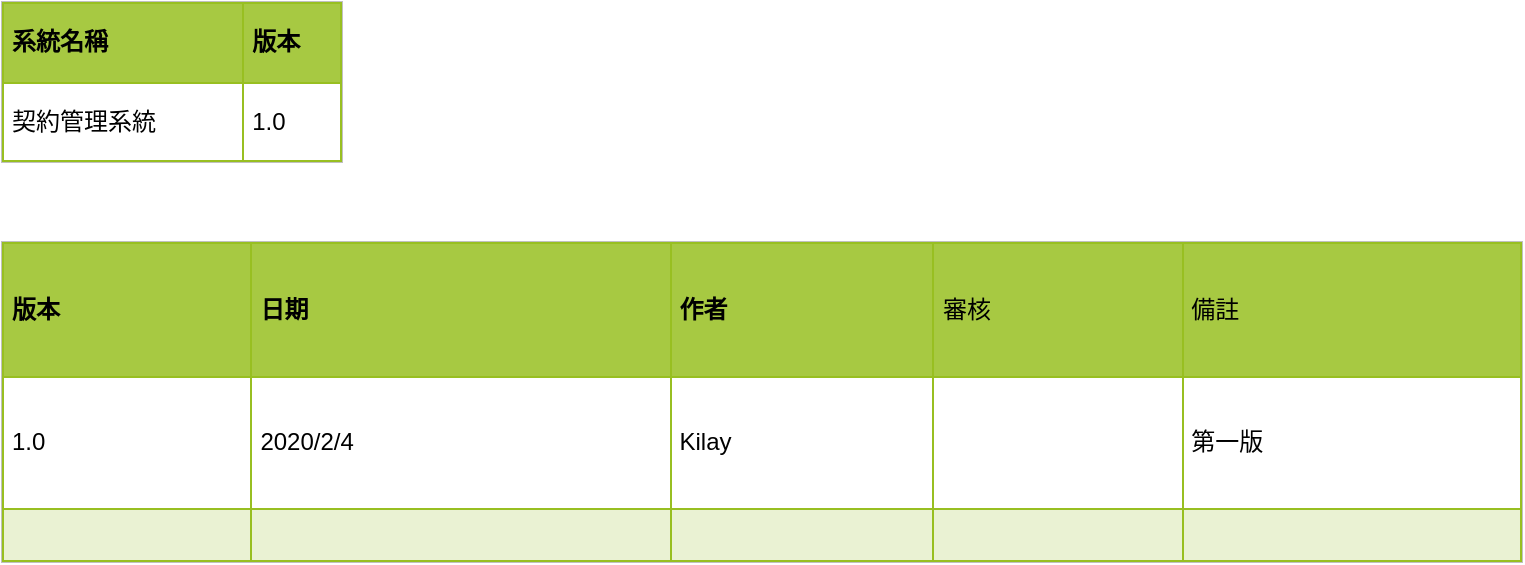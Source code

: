 <mxfile version="12.5.3" type="device" pages="5"><diagram id="p_m0nkrR8QJW936VrOW4" name="封面"><mxGraphModel dx="838" dy="477" grid="1" gridSize="10" guides="1" tooltips="1" connect="1" arrows="1" fold="1" page="1" pageScale="1" pageWidth="827" pageHeight="1169" background="none" math="0" shadow="0"><root><mxCell id="0"/><mxCell id="1" parent="0"/><mxCell id="7REmJkc1bP8oBk75HpKV-7" value="&lt;table border=&quot;1&quot; width=&quot;100%&quot; cellpadding=&quot;4&quot; style=&quot;width: 100% ; height: 100% ; border-collapse: collapse&quot;&gt;&lt;tbody&gt;&lt;tr style=&quot;background-color: #a7c942 ; color: #ffffff ; border: 1px solid #98bf21&quot;&gt;&lt;th align=&quot;left&quot;&gt;&lt;font color=&quot;#000000&quot;&gt;版本&lt;/font&gt;&lt;/th&gt;&lt;th align=&quot;left&quot;&gt;&lt;font color=&quot;#000000&quot;&gt;日期&lt;/font&gt;&lt;/th&gt;&lt;th align=&quot;left&quot;&gt;&lt;font color=&quot;#000000&quot;&gt;作者&lt;/font&gt;&lt;/th&gt;&lt;td&gt;&lt;font color=&quot;#000000&quot;&gt;審核&lt;/font&gt;&lt;/td&gt;&lt;td&gt;&lt;font color=&quot;#000000&quot;&gt;備註&lt;/font&gt;&lt;/td&gt;&lt;/tr&gt;&lt;tr style=&quot;border: 1px solid #98bf21&quot;&gt;&lt;td&gt;&lt;font color=&quot;#000000&quot;&gt;1.0&lt;/font&gt;&lt;/td&gt;&lt;td&gt;&lt;font color=&quot;#000000&quot;&gt;2020/2/4&lt;/font&gt;&lt;/td&gt;&lt;td&gt;Kilay&lt;/td&gt;&lt;td&gt;&lt;font color=&quot;#000000&quot;&gt;&lt;br&gt;&lt;/font&gt;&lt;/td&gt;&lt;td&gt;&lt;font color=&quot;#000000&quot;&gt;第一版&lt;/font&gt;&lt;/td&gt;&lt;/tr&gt;&lt;tr style=&quot;background-color: #eaf2d3 ; border: 1px solid #98bf21&quot;&gt;&lt;td&gt;&lt;/td&gt;&lt;td&gt;&lt;/td&gt;&lt;td&gt;&lt;/td&gt;&lt;td&gt;&lt;/td&gt;&lt;td&gt;&lt;/td&gt;&lt;/tr&gt;&lt;/tbody&gt;&lt;/table&gt;" style="text;html=1;strokeColor=#c0c0c0;fillColor=#ffffff;overflow=fill;rounded=0;" parent="1" vertex="1"><mxGeometry x="40" y="160" width="760" height="160" as="geometry"/></mxCell><mxCell id="vAOZiao95-1XWRNIwMOB-1" value="&lt;table border=&quot;1&quot; width=&quot;100%&quot; cellpadding=&quot;4&quot; style=&quot;width: 100% ; height: 100% ; border-collapse: collapse&quot;&gt;&lt;tbody&gt;&lt;tr style=&quot;background-color: #a7c942 ; color: #ffffff ; border: 1px solid #98bf21&quot;&gt;&lt;th align=&quot;left&quot;&gt;&lt;font color=&quot;#000000&quot;&gt;系統名稱&lt;/font&gt;&lt;/th&gt;&lt;th align=&quot;left&quot;&gt;&lt;font color=&quot;#000000&quot;&gt;版本&lt;/font&gt;&lt;/th&gt;&lt;/tr&gt;&lt;tr style=&quot;border: 1px solid #98bf21&quot;&gt;&lt;td&gt;&lt;font color=&quot;#000000&quot;&gt;契約管理系統&lt;/font&gt;&lt;/td&gt;&lt;td&gt;&lt;font color=&quot;#000000&quot;&gt;1.0&lt;/font&gt;&lt;/td&gt;&lt;/tr&gt;&lt;/tbody&gt;&lt;/table&gt;" style="text;html=1;strokeColor=#c0c0c0;fillColor=#ffffff;overflow=fill;rounded=0;" parent="1" vertex="1"><mxGeometry x="40" y="40" width="170" height="80" as="geometry"/></mxCell></root></mxGraphModel></diagram><diagram name="範例元素" id="LtWweGGum_Qf8uxDaGSo"><mxGraphModel dx="838" dy="477" grid="1" gridSize="10" guides="1" tooltips="1" connect="1" arrows="1" fold="1" page="1" pageScale="1" pageWidth="827" pageHeight="1169" math="0" shadow="0"><root><mxCell id="Hi6_UfkM_9MQYXsyg94Y-0"/><mxCell id="Hi6_UfkM_9MQYXsyg94Y-1" parent="Hi6_UfkM_9MQYXsyg94Y-0"/><mxCell id="lS-3qspxse0uqJFQbfMQ-0" value="停用" style="shape=umlFrame;whiteSpace=wrap;html=1;fillColor=#808080;" parent="Hi6_UfkM_9MQYXsyg94Y-1" vertex="1"><mxGeometry x="40" y="320" width="455" height="210" as="geometry"/></mxCell><mxCell id="lS-3qspxse0uqJFQbfMQ-1" value="起點&lt;br&gt;終點" style="rounded=1;whiteSpace=wrap;html=1;" parent="Hi6_UfkM_9MQYXsyg94Y-1" vertex="1"><mxGeometry x="75" y="40" width="120" height="60" as="geometry"/></mxCell><mxCell id="lS-3qspxse0uqJFQbfMQ-2" value="判斷式" style="rhombus;whiteSpace=wrap;html=1;" parent="Hi6_UfkM_9MQYXsyg94Y-1" vertex="1"><mxGeometry x="215" y="40" width="80" height="60" as="geometry"/></mxCell><mxCell id="lS-3qspxse0uqJFQbfMQ-3" value="備註" style="shape=note;whiteSpace=wrap;html=1;backgroundOutline=1;darkOpacity=0.05;size=10;" parent="Hi6_UfkM_9MQYXsyg94Y-1" vertex="1"><mxGeometry x="315" y="40" width="70" height="60" as="geometry"/></mxCell><mxCell id="lS-3qspxse0uqJFQbfMQ-4" value="文件" style="shape=document;whiteSpace=wrap;html=1;boundedLbl=1;" parent="Hi6_UfkM_9MQYXsyg94Y-1" vertex="1"><mxGeometry x="405" y="40" width="70" height="60" as="geometry"/></mxCell><mxCell id="lS-3qspxse0uqJFQbfMQ-5" value="輸入" style="html=1;strokeWidth=2;shape=manualInput;whiteSpace=wrap;rounded=1;size=26;arcSize=11;" parent="Hi6_UfkM_9MQYXsyg94Y-1" vertex="1"><mxGeometry x="75" y="120" width="100" height="60" as="geometry"/></mxCell><mxCell id="lS-3qspxse0uqJFQbfMQ-6" value="過程" style="rounded=1;whiteSpace=wrap;html=1;absoluteArcSize=1;arcSize=14;strokeWidth=2;" parent="Hi6_UfkM_9MQYXsyg94Y-1" vertex="1"><mxGeometry x="215" y="120" width="80" height="60" as="geometry"/></mxCell><mxCell id="lS-3qspxse0uqJFQbfMQ-7" value="區塊" style="shape=umlFrame;whiteSpace=wrap;html=1;" parent="Hi6_UfkM_9MQYXsyg94Y-1" vertex="1"><mxGeometry x="315" y="120" width="150" height="60" as="geometry"/></mxCell><mxCell id="lS-3qspxse0uqJFQbfMQ-8" value="&lt;font color=&quot;#000000&quot;&gt;資料表&lt;br&gt;or&lt;br&gt;欄位&lt;br&gt;&lt;/font&gt;" style="rounded=0;whiteSpace=wrap;html=1;fillColor=#f0a30a;strokeColor=#BD7000;fontColor=#ffffff;" parent="Hi6_UfkM_9MQYXsyg94Y-1" vertex="1"><mxGeometry x="495" y="40" width="80" height="60" as="geometry"/></mxCell><mxCell id="lS-3qspxse0uqJFQbfMQ-9" value="動作" style="ellipse;whiteSpace=wrap;html=1;aspect=fixed;fillColor=#1ba1e2;strokeColor=#006EAF;fontColor=#ffffff;" parent="Hi6_UfkM_9MQYXsyg94Y-1" vertex="1"><mxGeometry x="595" y="40" width="60" height="60" as="geometry"/></mxCell><mxCell id="lS-3qspxse0uqJFQbfMQ-10" value="起點&lt;br&gt;終點" style="rounded=1;whiteSpace=wrap;html=1;fillColor=#808080;" parent="Hi6_UfkM_9MQYXsyg94Y-1" vertex="1"><mxGeometry x="75" y="360" width="120" height="60" as="geometry"/></mxCell><mxCell id="lS-3qspxse0uqJFQbfMQ-11" value="判斷式" style="rhombus;whiteSpace=wrap;html=1;fillColor=#808080;" parent="Hi6_UfkM_9MQYXsyg94Y-1" vertex="1"><mxGeometry x="215" y="360" width="80" height="60" as="geometry"/></mxCell><mxCell id="lS-3qspxse0uqJFQbfMQ-12" value="備註" style="shape=note;whiteSpace=wrap;html=1;backgroundOutline=1;darkOpacity=0.05;size=10;fillColor=#808080;" parent="Hi6_UfkM_9MQYXsyg94Y-1" vertex="1"><mxGeometry x="315" y="360" width="70" height="60" as="geometry"/></mxCell><mxCell id="lS-3qspxse0uqJFQbfMQ-13" value="文件" style="shape=document;whiteSpace=wrap;html=1;boundedLbl=1;fillColor=#808080;" parent="Hi6_UfkM_9MQYXsyg94Y-1" vertex="1"><mxGeometry x="405" y="360" width="70" height="60" as="geometry"/></mxCell><mxCell id="lS-3qspxse0uqJFQbfMQ-14" value="輸入" style="html=1;strokeWidth=2;shape=manualInput;whiteSpace=wrap;rounded=1;size=26;arcSize=11;fillColor=#808080;" parent="Hi6_UfkM_9MQYXsyg94Y-1" vertex="1"><mxGeometry x="75" y="440" width="100" height="60" as="geometry"/></mxCell><mxCell id="lS-3qspxse0uqJFQbfMQ-15" value="過程" style="rounded=1;whiteSpace=wrap;html=1;absoluteArcSize=1;arcSize=14;strokeWidth=2;fillColor=#808080;" parent="Hi6_UfkM_9MQYXsyg94Y-1" vertex="1"><mxGeometry x="215" y="440" width="80" height="60" as="geometry"/></mxCell><mxCell id="lS-3qspxse0uqJFQbfMQ-16" value="區塊" style="shape=umlFrame;whiteSpace=wrap;html=1;fillColor=#808080;" parent="Hi6_UfkM_9MQYXsyg94Y-1" vertex="1"><mxGeometry x="315" y="440" width="150" height="60" as="geometry"/></mxCell></root></mxGraphModel></diagram><diagram id="QCRS8zQV6shSoOWcXX81" name="主要功能"><mxGraphModel dx="838" dy="477" grid="1" gridSize="10" guides="1" tooltips="1" connect="1" arrows="1" fold="1" page="1" pageScale="1" pageWidth="827" pageHeight="1169" math="0" shadow="0"><root><mxCell id="roYy5jhRr3Mo6j66b1OK-0"/><mxCell id="roYy5jhRr3Mo6j66b1OK-1" parent="roYy5jhRr3Mo6j66b1OK-0"/><UserObject label="密碼權限設定(CF101)" link="data:page/id,MFKXSjHUvX-wp0vN46OB" id="hZ7hujJaw_7DBprR3T98-2"><mxCell style="rounded=1;whiteSpace=wrap;html=1;" parent="roYy5jhRr3Mo6j66b1OK-1" vertex="1"><mxGeometry x="20" y="80" width="120" height="50" as="geometry"/></mxCell></UserObject><mxCell id="hZ7hujJaw_7DBprR3T98-3" style="edgeStyle=orthogonalEdgeStyle;rounded=0;orthogonalLoop=1;jettySize=auto;html=1;entryX=0.5;entryY=0;entryDx=0;entryDy=0;" parent="roYy5jhRr3Mo6j66b1OK-1" source="hZ7hujJaw_7DBprR3T98-8" target="hZ7hujJaw_7DBprR3T98-12" edge="1"><mxGeometry relative="1" as="geometry"><Array as="points"><mxPoint x="350" y="60"/><mxPoint x="620" y="60"/></Array></mxGeometry></mxCell><mxCell id="hZ7hujJaw_7DBprR3T98-4" style="edgeStyle=orthogonalEdgeStyle;rounded=0;orthogonalLoop=1;jettySize=auto;html=1;entryX=0.5;entryY=0;entryDx=0;entryDy=0;" parent="roYy5jhRr3Mo6j66b1OK-1" source="hZ7hujJaw_7DBprR3T98-8" target="hZ7hujJaw_7DBprR3T98-11" edge="1"><mxGeometry relative="1" as="geometry"><Array as="points"><mxPoint x="350" y="60"/><mxPoint x="482" y="60"/></Array></mxGeometry></mxCell><mxCell id="hZ7hujJaw_7DBprR3T98-5" style="edgeStyle=orthogonalEdgeStyle;rounded=0;orthogonalLoop=1;jettySize=auto;html=1;entryX=0.5;entryY=0;entryDx=0;entryDy=0;" parent="roYy5jhRr3Mo6j66b1OK-1" source="hZ7hujJaw_7DBprR3T98-8" target="hZ7hujJaw_7DBprR3T98-10" edge="1"><mxGeometry relative="1" as="geometry"/></mxCell><mxCell id="hZ7hujJaw_7DBprR3T98-6" style="edgeStyle=orthogonalEdgeStyle;rounded=0;orthogonalLoop=1;jettySize=auto;html=1;entryX=0.5;entryY=0;entryDx=0;entryDy=0;" parent="roYy5jhRr3Mo6j66b1OK-1" source="hZ7hujJaw_7DBprR3T98-8" target="hZ7hujJaw_7DBprR3T98-9" edge="1"><mxGeometry relative="1" as="geometry"><Array as="points"><mxPoint x="350" y="60"/><mxPoint x="213" y="60"/></Array></mxGeometry></mxCell><mxCell id="hZ7hujJaw_7DBprR3T98-7" style="edgeStyle=orthogonalEdgeStyle;rounded=0;orthogonalLoop=1;jettySize=auto;html=1;entryX=0.5;entryY=0;entryDx=0;entryDy=0;" parent="roYy5jhRr3Mo6j66b1OK-1" source="hZ7hujJaw_7DBprR3T98-8" target="hZ7hujJaw_7DBprR3T98-2" edge="1"><mxGeometry relative="1" as="geometry"><Array as="points"><mxPoint x="350" y="60"/><mxPoint x="80" y="60"/></Array></mxGeometry></mxCell><mxCell id="hZ7hujJaw_7DBprR3T98-8" value="基本資料相關設定" style="rounded=1;whiteSpace=wrap;html=1;fillColor=#ffe6cc;strokeColor=#d79b00;fontStyle=1" parent="roYy5jhRr3Mo6j66b1OK-1" vertex="1"><mxGeometry x="20" y="20" width="660" height="30" as="geometry"/></mxCell><UserObject label="銀行代號設定(CF102)" link="data:page/id,jHQRMwz7dAbIDdhkouAK" id="hZ7hujJaw_7DBprR3T98-9"><mxCell style="rounded=1;whiteSpace=wrap;html=1;" parent="roYy5jhRr3Mo6j66b1OK-1" vertex="1"><mxGeometry x="153" y="80" width="120" height="50" as="geometry"/></mxCell></UserObject><UserObject label="國別代號設定(CF104)" link="data:page/id,tEZJjj3AUofR2uXvi6QZ" id="hZ7hujJaw_7DBprR3T98-10"><mxCell style="rounded=1;whiteSpace=wrap;html=1;" parent="roYy5jhRr3Mo6j66b1OK-1" vertex="1"><mxGeometry x="288" y="80" width="120" height="50" as="geometry"/></mxCell></UserObject><UserObject label="收款性質代號設定(CF115)" link="data:page/id,QSTn1djaZnQ-Xvdn2qhW" id="hZ7hujJaw_7DBprR3T98-11"><mxCell style="rounded=1;whiteSpace=wrap;html=1;" parent="roYy5jhRr3Mo6j66b1OK-1" vertex="1"><mxGeometry x="422" y="80" width="120" height="50" as="geometry"/></mxCell></UserObject><UserObject label="郵遞區號資料設定(CF112)" link="data:page/id,IZJU4SjC2HjNg38wxfIM" id="hZ7hujJaw_7DBprR3T98-12"><mxCell style="rounded=1;whiteSpace=wrap;html=1;" parent="roYy5jhRr3Mo6j66b1OK-1" vertex="1"><mxGeometry x="560" y="80" width="120" height="50" as="geometry"/></mxCell></UserObject><mxCell id="hZ7hujJaw_7DBprR3T98-13" style="edgeStyle=orthogonalEdgeStyle;rounded=0;orthogonalLoop=1;jettySize=auto;html=1;entryX=0.5;entryY=0;entryDx=0;entryDy=0;" parent="roYy5jhRr3Mo6j66b1OK-1" source="hZ7hujJaw_7DBprR3T98-19" target="hZ7hujJaw_7DBprR3T98-20" edge="1"><mxGeometry relative="1" as="geometry"><Array as="points"><mxPoint x="421.83" y="190.33"/><mxPoint x="80.83" y="190.33"/></Array></mxGeometry></mxCell><mxCell id="hZ7hujJaw_7DBprR3T98-14" style="edgeStyle=orthogonalEdgeStyle;rounded=0;orthogonalLoop=1;jettySize=auto;html=1;" parent="roYy5jhRr3Mo6j66b1OK-1" source="hZ7hujJaw_7DBprR3T98-19" target="hZ7hujJaw_7DBprR3T98-24" edge="1"><mxGeometry relative="1" as="geometry"><Array as="points"><mxPoint x="421.83" y="190.33"/><mxPoint x="620.83" y="190.33"/></Array></mxGeometry></mxCell><mxCell id="hZ7hujJaw_7DBprR3T98-15" style="edgeStyle=orthogonalEdgeStyle;rounded=0;orthogonalLoop=1;jettySize=auto;html=1;" parent="roYy5jhRr3Mo6j66b1OK-1" source="hZ7hujJaw_7DBprR3T98-19" target="hZ7hujJaw_7DBprR3T98-23" edge="1"><mxGeometry relative="1" as="geometry"><Array as="points"><mxPoint x="421.83" y="190.33"/><mxPoint x="482.83" y="190.33"/></Array></mxGeometry></mxCell><mxCell id="hZ7hujJaw_7DBprR3T98-16" style="edgeStyle=orthogonalEdgeStyle;rounded=0;orthogonalLoop=1;jettySize=auto;html=1;entryX=0.5;entryY=0;entryDx=0;entryDy=0;" parent="roYy5jhRr3Mo6j66b1OK-1" source="hZ7hujJaw_7DBprR3T98-19" target="hZ7hujJaw_7DBprR3T98-21" edge="1"><mxGeometry relative="1" as="geometry"><Array as="points"><mxPoint x="421.83" y="190.33"/><mxPoint x="213.83" y="190.33"/></Array></mxGeometry></mxCell><mxCell id="hZ7hujJaw_7DBprR3T98-17" style="edgeStyle=orthogonalEdgeStyle;rounded=0;orthogonalLoop=1;jettySize=auto;html=1;entryX=0.5;entryY=0;entryDx=0;entryDy=0;" parent="roYy5jhRr3Mo6j66b1OK-1" source="hZ7hujJaw_7DBprR3T98-19" target="hZ7hujJaw_7DBprR3T98-22" edge="1"><mxGeometry relative="1" as="geometry"><Array as="points"><mxPoint x="421.83" y="190.33"/><mxPoint x="348.83" y="190.33"/></Array></mxGeometry></mxCell><mxCell id="hZ7hujJaw_7DBprR3T98-18" style="edgeStyle=orthogonalEdgeStyle;rounded=0;orthogonalLoop=1;jettySize=auto;html=1;entryX=0.5;entryY=0;entryDx=0;entryDy=0;" parent="roYy5jhRr3Mo6j66b1OK-1" source="hZ7hujJaw_7DBprR3T98-19" target="hZ7hujJaw_7DBprR3T98-25" edge="1"><mxGeometry relative="1" as="geometry"><Array as="points"><mxPoint x="421.83" y="190.33"/><mxPoint x="762.83" y="190.33"/></Array></mxGeometry></mxCell><mxCell id="hZ7hujJaw_7DBprR3T98-19" value="契約相關功能" style="rounded=1;whiteSpace=wrap;html=1;fillColor=#ffe6cc;strokeColor=#d79b00;fontStyle=1" parent="roYy5jhRr3Mo6j66b1OK-1" vertex="1"><mxGeometry x="20.83" y="150.33" width="802" height="30" as="geometry"/></mxCell><mxCell id="hZ7hujJaw_7DBprR3T98-20" value="幸福契約資料登錄(CF202)" style="rounded=1;whiteSpace=wrap;html=1;" parent="roYy5jhRr3Mo6j66b1OK-1" vertex="1"><mxGeometry x="20.83" y="209.33" width="120" height="50" as="geometry"/></mxCell><mxCell id="hZ7hujJaw_7DBprR3T98-21" value="契約過戶作業(CF211)" style="rounded=1;whiteSpace=wrap;html=1;" parent="roYy5jhRr3Mo6j66b1OK-1" vertex="1"><mxGeometry x="153.83" y="209.33" width="120" height="50" as="geometry"/></mxCell><mxCell id="hZ7hujJaw_7DBprR3T98-22" value="契約資料明細表(CF418)" style="rounded=1;whiteSpace=wrap;html=1;" parent="roYy5jhRr3Mo6j66b1OK-1" vertex="1"><mxGeometry x="288.83" y="209.33" width="120" height="50" as="geometry"/></mxCell><mxCell id="hZ7hujJaw_7DBprR3T98-23" value="有效契約月報表-發票日(CF433)" style="rounded=1;whiteSpace=wrap;html=1;" parent="roYy5jhRr3Mo6j66b1OK-1" vertex="1"><mxGeometry x="422.83" y="209.33" width="120" height="50" as="geometry"/></mxCell><mxCell id="hZ7hujJaw_7DBprR3T98-24" value="有效契約月報表-簽約日(CF444)" style="rounded=1;whiteSpace=wrap;html=1;" parent="roYy5jhRr3Mo6j66b1OK-1" vertex="1"><mxGeometry x="560.83" y="209.33" width="120" height="50" as="geometry"/></mxCell><mxCell id="hZ7hujJaw_7DBprR3T98-25" value="契約銷退通知明細表(CF442)" style="rounded=1;whiteSpace=wrap;html=1;" parent="roYy5jhRr3Mo6j66b1OK-1" vertex="1"><mxGeometry x="702.83" y="209.33" width="120" height="50" as="geometry"/></mxCell><mxCell id="hZ7hujJaw_7DBprR3T98-26" style="edgeStyle=orthogonalEdgeStyle;rounded=0;orthogonalLoop=1;jettySize=auto;html=1;" parent="roYy5jhRr3Mo6j66b1OK-1" source="hZ7hujJaw_7DBprR3T98-34" target="hZ7hujJaw_7DBprR3T98-39" edge="1"><mxGeometry relative="1" as="geometry"><Array as="points"><mxPoint x="421.83" y="326.33"/><mxPoint x="576.83" y="326.33"/></Array></mxGeometry></mxCell><mxCell id="hZ7hujJaw_7DBprR3T98-27" style="edgeStyle=orthogonalEdgeStyle;rounded=0;orthogonalLoop=1;jettySize=auto;html=1;entryX=0.5;entryY=0;entryDx=0;entryDy=0;" parent="roYy5jhRr3Mo6j66b1OK-1" source="hZ7hujJaw_7DBprR3T98-34" target="hZ7hujJaw_7DBprR3T98-36" edge="1"><mxGeometry relative="1" as="geometry"><Array as="points"><mxPoint x="421.83" y="326.33"/><mxPoint x="277.83" y="326.33"/></Array></mxGeometry></mxCell><mxCell id="hZ7hujJaw_7DBprR3T98-28" style="edgeStyle=orthogonalEdgeStyle;rounded=0;orthogonalLoop=1;jettySize=auto;html=1;entryX=0.5;entryY=0;entryDx=0;entryDy=0;" parent="roYy5jhRr3Mo6j66b1OK-1" source="hZ7hujJaw_7DBprR3T98-34" target="hZ7hujJaw_7DBprR3T98-40" edge="1"><mxGeometry relative="1" as="geometry"><Array as="points"><mxPoint x="421.83" y="326.33"/><mxPoint x="677.83" y="326.33"/></Array></mxGeometry></mxCell><mxCell id="hZ7hujJaw_7DBprR3T98-29" style="edgeStyle=orthogonalEdgeStyle;rounded=0;orthogonalLoop=1;jettySize=auto;html=1;entryX=0.5;entryY=0;entryDx=0;entryDy=0;" parent="roYy5jhRr3Mo6j66b1OK-1" source="hZ7hujJaw_7DBprR3T98-34" target="hZ7hujJaw_7DBprR3T98-41" edge="1"><mxGeometry relative="1" as="geometry"><Array as="points"><mxPoint x="421.83" y="326.33"/><mxPoint x="777.83" y="326.33"/></Array></mxGeometry></mxCell><mxCell id="hZ7hujJaw_7DBprR3T98-30" style="edgeStyle=orthogonalEdgeStyle;rounded=0;orthogonalLoop=1;jettySize=auto;html=1;entryX=0.5;entryY=0;entryDx=0;entryDy=0;" parent="roYy5jhRr3Mo6j66b1OK-1" source="hZ7hujJaw_7DBprR3T98-34" target="hZ7hujJaw_7DBprR3T98-37" edge="1"><mxGeometry relative="1" as="geometry"><Array as="points"><mxPoint x="421.83" y="326.33"/><mxPoint x="377.83" y="326.33"/></Array></mxGeometry></mxCell><mxCell id="hZ7hujJaw_7DBprR3T98-31" style="edgeStyle=orthogonalEdgeStyle;rounded=0;orthogonalLoop=1;jettySize=auto;html=1;entryX=0.5;entryY=0;entryDx=0;entryDy=0;" parent="roYy5jhRr3Mo6j66b1OK-1" source="hZ7hujJaw_7DBprR3T98-34" target="hZ7hujJaw_7DBprR3T98-38" edge="1"><mxGeometry relative="1" as="geometry"><Array as="points"><mxPoint x="421.83" y="326.33"/><mxPoint x="477.83" y="326.33"/></Array></mxGeometry></mxCell><mxCell id="hZ7hujJaw_7DBprR3T98-32" style="edgeStyle=orthogonalEdgeStyle;rounded=0;orthogonalLoop=1;jettySize=auto;html=1;entryX=0.5;entryY=0;entryDx=0;entryDy=0;" parent="roYy5jhRr3Mo6j66b1OK-1" source="hZ7hujJaw_7DBprR3T98-34" target="hZ7hujJaw_7DBprR3T98-35" edge="1"><mxGeometry relative="1" as="geometry"><Array as="points"><mxPoint x="421.83" y="326.33"/><mxPoint x="181.83" y="326.33"/></Array></mxGeometry></mxCell><mxCell id="hZ7hujJaw_7DBprR3T98-33" style="edgeStyle=orthogonalEdgeStyle;rounded=0;orthogonalLoop=1;jettySize=auto;html=1;entryX=0.5;entryY=0;entryDx=0;entryDy=0;" parent="roYy5jhRr3Mo6j66b1OK-1" source="hZ7hujJaw_7DBprR3T98-34" target="hZ7hujJaw_7DBprR3T98-42" edge="1"><mxGeometry relative="1" as="geometry"><Array as="points"><mxPoint x="421.83" y="326.33"/><mxPoint x="80.83" y="326.33"/></Array></mxGeometry></mxCell><mxCell id="hZ7hujJaw_7DBprR3T98-34" value="發票相關功能" style="rounded=1;whiteSpace=wrap;html=1;fillColor=#ffe6cc;strokeColor=#d79b00;fontStyle=1" parent="roYy5jhRr3Mo6j66b1OK-1" vertex="1"><mxGeometry x="20.83" y="286.33" width="802" height="30" as="geometry"/></mxCell><mxCell id="hZ7hujJaw_7DBprR3T98-35" value="發票開立作業(CF204)" style="rounded=1;whiteSpace=wrap;html=1;" parent="roYy5jhRr3Mo6j66b1OK-1" vertex="1"><mxGeometry x="140.83" y="345.33" width="82" height="51" as="geometry"/></mxCell><mxCell id="hZ7hujJaw_7DBprR3T98-36" value="發票開立作業-非契約件(CF215)" style="rounded=1;whiteSpace=wrap;html=1;" parent="roYy5jhRr3Mo6j66b1OK-1" vertex="1"><mxGeometry x="232.83" y="346.33" width="90" height="50" as="geometry"/></mxCell><mxCell id="hZ7hujJaw_7DBprR3T98-37" value="滿福批次發票開立(CF228))" style="rounded=1;whiteSpace=wrap;html=1;" parent="roYy5jhRr3Mo6j66b1OK-1" vertex="1"><mxGeometry x="332.83" y="346.33" width="90" height="50" as="geometry"/></mxCell><mxCell id="hZ7hujJaw_7DBprR3T98-38" value="發票批次銷退(CF230)" style="rounded=1;whiteSpace=wrap;html=1;" parent="roYy5jhRr3Mo6j66b1OK-1" vertex="1"><mxGeometry x="432.83" y="346.33" width="90" height="49" as="geometry"/></mxCell><mxCell id="hZ7hujJaw_7DBprR3T98-39" value="發票明細資料(CF438)" style="rounded=1;whiteSpace=wrap;html=1;" parent="roYy5jhRr3Mo6j66b1OK-1" vertex="1"><mxGeometry x="530.83" y="346.33" width="92" height="50" as="geometry"/></mxCell><mxCell id="hZ7hujJaw_7DBprR3T98-40" value="發票銷退折讓明細表(CF231)" style="rounded=1;whiteSpace=wrap;html=1;" parent="roYy5jhRr3Mo6j66b1OK-1" vertex="1"><mxGeometry x="632.83" y="345.33" width="90" height="50" as="geometry"/></mxCell><mxCell id="hZ7hujJaw_7DBprR3T98-41" value="電子發票列印(CF440)" style="rounded=1;whiteSpace=wrap;html=1;" parent="roYy5jhRr3Mo6j66b1OK-1" vertex="1"><mxGeometry x="732.83" y="345.33" width="90" height="50" as="geometry"/></mxCell><mxCell id="hZ7hujJaw_7DBprR3T98-42" value="發票建檔(CF107)" style="rounded=1;whiteSpace=wrap;html=1;" parent="roYy5jhRr3Mo6j66b1OK-1" vertex="1"><mxGeometry x="35.83" y="346.33" width="90" height="50" as="geometry"/></mxCell><mxCell id="hZ7hujJaw_7DBprR3T98-43" style="edgeStyle=orthogonalEdgeStyle;rounded=0;orthogonalLoop=1;jettySize=auto;html=1;entryX=0.5;entryY=0;entryDx=0;entryDy=0;" parent="roYy5jhRr3Mo6j66b1OK-1" source="hZ7hujJaw_7DBprR3T98-48" target="hZ7hujJaw_7DBprR3T98-53" edge="1"><mxGeometry relative="1" as="geometry"><Array as="points"><mxPoint x="351.83" y="456.33"/><mxPoint x="620.83" y="456.33"/></Array></mxGeometry></mxCell><mxCell id="hZ7hujJaw_7DBprR3T98-44" style="edgeStyle=orthogonalEdgeStyle;rounded=0;orthogonalLoop=1;jettySize=auto;html=1;entryX=0.5;entryY=0;entryDx=0;entryDy=0;" parent="roYy5jhRr3Mo6j66b1OK-1" source="hZ7hujJaw_7DBprR3T98-48" target="hZ7hujJaw_7DBprR3T98-52" edge="1"><mxGeometry relative="1" as="geometry"><Array as="points"><mxPoint x="351.83" y="456.33"/><mxPoint x="482.83" y="456.33"/></Array></mxGeometry></mxCell><mxCell id="hZ7hujJaw_7DBprR3T98-45" style="edgeStyle=orthogonalEdgeStyle;rounded=0;orthogonalLoop=1;jettySize=auto;html=1;entryX=0.5;entryY=0;entryDx=0;entryDy=0;" parent="roYy5jhRr3Mo6j66b1OK-1" source="hZ7hujJaw_7DBprR3T98-48" target="hZ7hujJaw_7DBprR3T98-50" edge="1"><mxGeometry relative="1" as="geometry"><Array as="points"><mxPoint x="351.83" y="456.33"/><mxPoint x="213.83" y="456.33"/></Array></mxGeometry></mxCell><mxCell id="hZ7hujJaw_7DBprR3T98-46" style="edgeStyle=orthogonalEdgeStyle;rounded=0;orthogonalLoop=1;jettySize=auto;html=1;entryX=0.5;entryY=0;entryDx=0;entryDy=0;" parent="roYy5jhRr3Mo6j66b1OK-1" source="hZ7hujJaw_7DBprR3T98-48" target="hZ7hujJaw_7DBprR3T98-49" edge="1"><mxGeometry relative="1" as="geometry"><Array as="points"><mxPoint x="351.83" y="456.33"/><mxPoint x="80.83" y="456.33"/></Array></mxGeometry></mxCell><mxCell id="hZ7hujJaw_7DBprR3T98-47" style="edgeStyle=orthogonalEdgeStyle;rounded=0;orthogonalLoop=1;jettySize=auto;html=1;entryX=0.5;entryY=0;entryDx=0;entryDy=0;" parent="roYy5jhRr3Mo6j66b1OK-1" source="hZ7hujJaw_7DBprR3T98-48" target="hZ7hujJaw_7DBprR3T98-51" edge="1"><mxGeometry relative="1" as="geometry"/></mxCell><mxCell id="hZ7hujJaw_7DBprR3T98-48" value="信用卡相關功能" style="rounded=1;whiteSpace=wrap;html=1;fillColor=#ffe6cc;strokeColor=#d79b00;fontStyle=1" parent="roYy5jhRr3Mo6j66b1OK-1" vertex="1"><mxGeometry x="20.83" y="416.33" width="662" height="30" as="geometry"/></mxCell><mxCell id="hZ7hujJaw_7DBprR3T98-49" value="信用卡資料建檔(CF114)" style="rounded=1;whiteSpace=wrap;html=1;" parent="roYy5jhRr3Mo6j66b1OK-1" vertex="1"><mxGeometry x="20.83" y="475.33" width="120" height="50" as="geometry"/></mxCell><mxCell id="hZ7hujJaw_7DBprR3T98-50" value="紅陽/藍新回傳刷卡資料轉入(CF220)" style="rounded=1;whiteSpace=wrap;html=1;" parent="roYy5jhRr3Mo6j66b1OK-1" vertex="1"><mxGeometry x="153.83" y="475.33" width="120" height="50" as="geometry"/></mxCell><mxCell id="hZ7hujJaw_7DBprR3T98-51" value="紅陽/藍新代刷資料轉出(CF227)" style="rounded=1;whiteSpace=wrap;html=1;" parent="roYy5jhRr3Mo6j66b1OK-1" vertex="1"><mxGeometry x="288.83" y="475.33" width="120" height="50" as="geometry"/></mxCell><mxCell id="hZ7hujJaw_7DBprR3T98-52" value="信用卡繳款資料篩選(CF430)" style="rounded=1;whiteSpace=wrap;html=1;" parent="roYy5jhRr3Mo6j66b1OK-1" vertex="1"><mxGeometry x="422.83" y="475.33" width="120" height="50" as="geometry"/></mxCell><mxCell id="hZ7hujJaw_7DBprR3T98-53" value="失效件通知函列印-首次寄發粄(CF453)" style="rounded=1;whiteSpace=wrap;html=1;" parent="roYy5jhRr3Mo6j66b1OK-1" vertex="1"><mxGeometry x="560.83" y="475.33" width="120" height="50" as="geometry"/></mxCell><mxCell id="hZ7hujJaw_7DBprR3T98-54" style="edgeStyle=orthogonalEdgeStyle;rounded=0;orthogonalLoop=1;jettySize=auto;html=1;entryX=0.5;entryY=0;entryDx=0;entryDy=0;" parent="roYy5jhRr3Mo6j66b1OK-1" source="hZ7hujJaw_7DBprR3T98-57" target="hZ7hujJaw_7DBprR3T98-60" edge="1"><mxGeometry relative="1" as="geometry"><Array as="points"><mxPoint x="217.83" y="582.33"/><mxPoint x="349.83" y="582.33"/></Array></mxGeometry></mxCell><mxCell id="hZ7hujJaw_7DBprR3T98-55" style="edgeStyle=orthogonalEdgeStyle;rounded=0;orthogonalLoop=1;jettySize=auto;html=1;entryX=0.5;entryY=0;entryDx=0;entryDy=0;" parent="roYy5jhRr3Mo6j66b1OK-1" source="hZ7hujJaw_7DBprR3T98-57" target="hZ7hujJaw_7DBprR3T98-59" edge="1"><mxGeometry relative="1" as="geometry"/></mxCell><mxCell id="hZ7hujJaw_7DBprR3T98-56" style="edgeStyle=orthogonalEdgeStyle;rounded=0;orthogonalLoop=1;jettySize=auto;html=1;entryX=0.5;entryY=0;entryDx=0;entryDy=0;" parent="roYy5jhRr3Mo6j66b1OK-1" source="hZ7hujJaw_7DBprR3T98-57" target="hZ7hujJaw_7DBprR3T98-58" edge="1"><mxGeometry relative="1" as="geometry"><Array as="points"><mxPoint x="217.83" y="582.33"/><mxPoint x="81.83" y="582.33"/></Array></mxGeometry></mxCell><mxCell id="hZ7hujJaw_7DBprR3T98-57" value="業務員相關功能" style="rounded=1;whiteSpace=wrap;html=1;fillColor=#ffe6cc;strokeColor=#d79b00;fontStyle=1" parent="roYy5jhRr3Mo6j66b1OK-1" vertex="1"><mxGeometry x="21.83" y="542.33" width="391" height="30" as="geometry"/></mxCell><mxCell id="hZ7hujJaw_7DBprR3T98-58" value="業務員建檔(CF109)" style="rounded=1;whiteSpace=wrap;html=1;" parent="roYy5jhRr3Mo6j66b1OK-1" vertex="1"><mxGeometry x="21.83" y="601.33" width="120" height="50" as="geometry"/></mxCell><mxCell id="hZ7hujJaw_7DBprR3T98-59" value="業務員業績明細表(CF448)" style="rounded=1;whiteSpace=wrap;html=1;" parent="roYy5jhRr3Mo6j66b1OK-1" vertex="1"><mxGeometry x="154.83" y="601.33" width="120" height="50" as="geometry"/></mxCell><mxCell id="hZ7hujJaw_7DBprR3T98-60" value="業務津貼明細資料表(CF449)" style="rounded=1;whiteSpace=wrap;html=1;" parent="roYy5jhRr3Mo6j66b1OK-1" vertex="1"><mxGeometry x="289.83" y="601.33" width="120" height="50" as="geometry"/></mxCell><mxCell id="hZ7hujJaw_7DBprR3T98-61" value="客戶建檔(CF111)" style="rounded=1;whiteSpace=wrap;html=1;" parent="roYy5jhRr3Mo6j66b1OK-1" vertex="1"><mxGeometry x="423.83" y="601.33" width="120" height="50" as="geometry"/></mxCell><mxCell id="hZ7hujJaw_7DBprR3T98-62" value="客戶資料明細表(CF416)" style="rounded=1;whiteSpace=wrap;html=1;" parent="roYy5jhRr3Mo6j66b1OK-1" vertex="1"><mxGeometry x="561.83" y="601.33" width="120" height="50" as="geometry"/></mxCell><mxCell id="hZ7hujJaw_7DBprR3T98-63" style="edgeStyle=orthogonalEdgeStyle;rounded=0;orthogonalLoop=1;jettySize=auto;html=1;entryX=0.5;entryY=0;entryDx=0;entryDy=0;" parent="roYy5jhRr3Mo6j66b1OK-1" source="hZ7hujJaw_7DBprR3T98-66" target="hZ7hujJaw_7DBprR3T98-61" edge="1"><mxGeometry relative="1" as="geometry"><Array as="points"><mxPoint x="618.83" y="586.33"/><mxPoint x="483.83" y="586.33"/></Array></mxGeometry></mxCell><mxCell id="hZ7hujJaw_7DBprR3T98-64" style="edgeStyle=orthogonalEdgeStyle;rounded=0;orthogonalLoop=1;jettySize=auto;html=1;entryX=0.5;entryY=0;entryDx=0;entryDy=0;" parent="roYy5jhRr3Mo6j66b1OK-1" source="hZ7hujJaw_7DBprR3T98-66" target="hZ7hujJaw_7DBprR3T98-67" edge="1"><mxGeometry relative="1" as="geometry"><Array as="points"><mxPoint x="618.83" y="586.33"/><mxPoint x="753.83" y="586.33"/></Array></mxGeometry></mxCell><mxCell id="hZ7hujJaw_7DBprR3T98-65" style="edgeStyle=orthogonalEdgeStyle;rounded=0;orthogonalLoop=1;jettySize=auto;html=1;entryX=0.5;entryY=0;entryDx=0;entryDy=0;" parent="roYy5jhRr3Mo6j66b1OK-1" source="hZ7hujJaw_7DBprR3T98-66" target="hZ7hujJaw_7DBprR3T98-62" edge="1"><mxGeometry relative="1" as="geometry"/></mxCell><mxCell id="hZ7hujJaw_7DBprR3T98-66" value="客戶相關功能" style="rounded=1;whiteSpace=wrap;html=1;fillColor=#ffe6cc;strokeColor=#d79b00;fontStyle=1" parent="roYy5jhRr3Mo6j66b1OK-1" vertex="1"><mxGeometry x="422.83" y="542.33" width="391" height="30" as="geometry"/></mxCell><mxCell id="hZ7hujJaw_7DBprR3T98-67" value="客戶地址列印(CF452)" style="rounded=1;whiteSpace=wrap;html=1;" parent="roYy5jhRr3Mo6j66b1OK-1" vertex="1"><mxGeometry x="693.83" y="601.33" width="120" height="50" as="geometry"/></mxCell><mxCell id="hZ7hujJaw_7DBprR3T98-68" style="edgeStyle=orthogonalEdgeStyle;rounded=0;orthogonalLoop=1;jettySize=auto;html=1;" parent="roYy5jhRr3Mo6j66b1OK-1" source="hZ7hujJaw_7DBprR3T98-73" target="hZ7hujJaw_7DBprR3T98-78" edge="1"><mxGeometry relative="1" as="geometry"><Array as="points"><mxPoint x="342.83" y="706.33"/><mxPoint x="614.83" y="706.33"/></Array></mxGeometry></mxCell><mxCell id="hZ7hujJaw_7DBprR3T98-69" style="edgeStyle=orthogonalEdgeStyle;rounded=0;orthogonalLoop=1;jettySize=auto;html=1;" parent="roYy5jhRr3Mo6j66b1OK-1" source="hZ7hujJaw_7DBprR3T98-73" target="hZ7hujJaw_7DBprR3T98-77" edge="1"><mxGeometry relative="1" as="geometry"><Array as="points"><mxPoint x="342.83" y="706.33"/><mxPoint x="476.83" y="706.33"/></Array></mxGeometry></mxCell><mxCell id="hZ7hujJaw_7DBprR3T98-70" style="edgeStyle=orthogonalEdgeStyle;rounded=0;orthogonalLoop=1;jettySize=auto;html=1;entryX=0.5;entryY=0;entryDx=0;entryDy=0;" parent="roYy5jhRr3Mo6j66b1OK-1" source="hZ7hujJaw_7DBprR3T98-73" target="hZ7hujJaw_7DBprR3T98-75" edge="1"><mxGeometry relative="1" as="geometry"><Array as="points"><mxPoint x="342.83" y="706.33"/><mxPoint x="207.83" y="706.33"/></Array></mxGeometry></mxCell><mxCell id="hZ7hujJaw_7DBprR3T98-71" style="edgeStyle=orthogonalEdgeStyle;rounded=0;orthogonalLoop=1;jettySize=auto;html=1;entryX=0.5;entryY=0;entryDx=0;entryDy=0;" parent="roYy5jhRr3Mo6j66b1OK-1" source="hZ7hujJaw_7DBprR3T98-73" target="hZ7hujJaw_7DBprR3T98-74" edge="1"><mxGeometry relative="1" as="geometry"><Array as="points"><mxPoint x="342.83" y="706.33"/><mxPoint x="74.83" y="706.33"/></Array></mxGeometry></mxCell><mxCell id="hZ7hujJaw_7DBprR3T98-72" style="edgeStyle=orthogonalEdgeStyle;rounded=0;orthogonalLoop=1;jettySize=auto;html=1;entryX=0.5;entryY=0;entryDx=0;entryDy=0;" parent="roYy5jhRr3Mo6j66b1OK-1" source="hZ7hujJaw_7DBprR3T98-73" target="hZ7hujJaw_7DBprR3T98-76" edge="1"><mxGeometry relative="1" as="geometry"/></mxCell><mxCell id="hZ7hujJaw_7DBprR3T98-73" value="轉入轉出相關功能" style="rounded=1;whiteSpace=wrap;html=1;fillColor=#ffe6cc;strokeColor=#d79b00;fontStyle=1" parent="roYy5jhRr3Mo6j66b1OK-1" vertex="1"><mxGeometry x="12.83" y="666.33" width="800" height="30" as="geometry"/></mxCell><mxCell id="hZ7hujJaw_7DBprR3T98-74" value="薪資代繳轉入(CF216)" style="rounded=1;whiteSpace=wrap;html=1;" parent="roYy5jhRr3Mo6j66b1OK-1" vertex="1"><mxGeometry x="14.83" y="725.33" width="120" height="50" as="geometry"/></mxCell><mxCell id="hZ7hujJaw_7DBprR3T98-75" value="銀行匯款資料轉入(CF214)" style="rounded=1;whiteSpace=wrap;html=1;" parent="roYy5jhRr3Mo6j66b1OK-1" vertex="1"><mxGeometry x="147.83" y="725.33" width="120" height="50" as="geometry"/></mxCell><mxCell id="hZ7hujJaw_7DBprR3T98-76" value="回傳郵局代繳資料轉入(CF210)" style="rounded=1;whiteSpace=wrap;html=1;" parent="roYy5jhRr3Mo6j66b1OK-1" vertex="1"><mxGeometry x="282.83" y="725.33" width="120" height="50" as="geometry"/></mxCell><mxCell id="hZ7hujJaw_7DBprR3T98-77" value="郵局代收資料轉出(CF226)" style="rounded=1;whiteSpace=wrap;html=1;" parent="roYy5jhRr3Mo6j66b1OK-1" vertex="1"><mxGeometry x="416.83" y="725.33" width="120" height="50" as="geometry"/></mxCell><mxCell id="hZ7hujJaw_7DBprR3T98-78" value="信託資料轉出(CF212)" style="rounded=1;whiteSpace=wrap;html=1;" parent="roYy5jhRr3Mo6j66b1OK-1" vertex="1"><mxGeometry x="554.83" y="725.33" width="120" height="50" as="geometry"/></mxCell><mxCell id="hZ7hujJaw_7DBprR3T98-79" style="edgeStyle=orthogonalEdgeStyle;rounded=0;orthogonalLoop=1;jettySize=auto;html=1;entryX=0.5;entryY=0;entryDx=0;entryDy=0;" parent="roYy5jhRr3Mo6j66b1OK-1" source="hZ7hujJaw_7DBprR3T98-89" target="hZ7hujJaw_7DBprR3T98-99" edge="1"><mxGeometry relative="1" as="geometry"><Array as="points"><mxPoint x="417.83" y="836.33"/><mxPoint x="786.83" y="836.33"/></Array></mxGeometry></mxCell><mxCell id="hZ7hujJaw_7DBprR3T98-80" style="edgeStyle=orthogonalEdgeStyle;rounded=0;orthogonalLoop=1;jettySize=auto;html=1;" parent="roYy5jhRr3Mo6j66b1OK-1" source="hZ7hujJaw_7DBprR3T98-89" target="hZ7hujJaw_7DBprR3T98-98" edge="1"><mxGeometry relative="1" as="geometry"><Array as="points"><mxPoint x="417.83" y="836.33"/><mxPoint x="704.83" y="836.33"/></Array></mxGeometry></mxCell><mxCell id="hZ7hujJaw_7DBprR3T98-81" style="edgeStyle=orthogonalEdgeStyle;rounded=0;orthogonalLoop=1;jettySize=auto;html=1;" parent="roYy5jhRr3Mo6j66b1OK-1" source="hZ7hujJaw_7DBprR3T98-89" target="hZ7hujJaw_7DBprR3T98-96" edge="1"><mxGeometry relative="1" as="geometry"><Array as="points"><mxPoint x="417.83" y="836.33"/><mxPoint x="621.83" y="836.33"/></Array></mxGeometry></mxCell><mxCell id="hZ7hujJaw_7DBprR3T98-82" style="edgeStyle=orthogonalEdgeStyle;rounded=0;orthogonalLoop=1;jettySize=auto;html=1;" parent="roYy5jhRr3Mo6j66b1OK-1" source="hZ7hujJaw_7DBprR3T98-89" target="hZ7hujJaw_7DBprR3T98-95" edge="1"><mxGeometry relative="1" as="geometry"><Array as="points"><mxPoint x="417.83" y="836.33"/><mxPoint x="538.83" y="836.33"/></Array></mxGeometry></mxCell><mxCell id="hZ7hujJaw_7DBprR3T98-83" style="edgeStyle=orthogonalEdgeStyle;rounded=0;orthogonalLoop=1;jettySize=auto;html=1;entryX=0.5;entryY=0;entryDx=0;entryDy=0;" parent="roYy5jhRr3Mo6j66b1OK-1" source="hZ7hujJaw_7DBprR3T98-89" target="hZ7hujJaw_7DBprR3T98-94" edge="1"><mxGeometry relative="1" as="geometry"><Array as="points"><mxPoint x="417.83" y="836.33"/><mxPoint x="454.83" y="836.33"/></Array></mxGeometry></mxCell><mxCell id="hZ7hujJaw_7DBprR3T98-84" style="edgeStyle=orthogonalEdgeStyle;rounded=0;orthogonalLoop=1;jettySize=auto;html=1;entryX=0.5;entryY=0;entryDx=0;entryDy=0;" parent="roYy5jhRr3Mo6j66b1OK-1" source="hZ7hujJaw_7DBprR3T98-89" target="hZ7hujJaw_7DBprR3T98-93" edge="1"><mxGeometry relative="1" as="geometry"><Array as="points"><mxPoint x="417.83" y="836.33"/><mxPoint x="371.83" y="836.33"/></Array></mxGeometry></mxCell><mxCell id="hZ7hujJaw_7DBprR3T98-85" style="edgeStyle=orthogonalEdgeStyle;rounded=0;orthogonalLoop=1;jettySize=auto;html=1;entryX=0.5;entryY=0;entryDx=0;entryDy=0;" parent="roYy5jhRr3Mo6j66b1OK-1" source="hZ7hujJaw_7DBprR3T98-89" target="hZ7hujJaw_7DBprR3T98-92" edge="1"><mxGeometry relative="1" as="geometry"><Array as="points"><mxPoint x="417.83" y="836.33"/><mxPoint x="288.83" y="836.33"/></Array></mxGeometry></mxCell><mxCell id="hZ7hujJaw_7DBprR3T98-86" style="edgeStyle=orthogonalEdgeStyle;rounded=0;orthogonalLoop=1;jettySize=auto;html=1;entryX=0.5;entryY=0;entryDx=0;entryDy=0;" parent="roYy5jhRr3Mo6j66b1OK-1" source="hZ7hujJaw_7DBprR3T98-89" target="hZ7hujJaw_7DBprR3T98-91" edge="1"><mxGeometry relative="1" as="geometry"><Array as="points"><mxPoint x="417.83" y="836.33"/><mxPoint x="205.83" y="836.33"/></Array></mxGeometry></mxCell><mxCell id="hZ7hujJaw_7DBprR3T98-87" style="edgeStyle=orthogonalEdgeStyle;rounded=0;orthogonalLoop=1;jettySize=auto;html=1;entryX=0.5;entryY=0;entryDx=0;entryDy=0;" parent="roYy5jhRr3Mo6j66b1OK-1" source="hZ7hujJaw_7DBprR3T98-89" target="hZ7hujJaw_7DBprR3T98-90" edge="1"><mxGeometry relative="1" as="geometry"><Array as="points"><mxPoint x="417.83" y="836.33"/><mxPoint x="121.83" y="836.33"/></Array></mxGeometry></mxCell><mxCell id="hZ7hujJaw_7DBprR3T98-88" style="edgeStyle=orthogonalEdgeStyle;rounded=0;orthogonalLoop=1;jettySize=auto;html=1;entryX=0.5;entryY=0;entryDx=0;entryDy=0;" parent="roYy5jhRr3Mo6j66b1OK-1" source="hZ7hujJaw_7DBprR3T98-89" target="hZ7hujJaw_7DBprR3T98-97" edge="1"><mxGeometry relative="1" as="geometry"><Array as="points"><mxPoint x="417.83" y="836.33"/><mxPoint x="45.83" y="836.33"/></Array></mxGeometry></mxCell><mxCell id="hZ7hujJaw_7DBprR3T98-89" value="收款匯款相關功能" style="rounded=1;whiteSpace=wrap;html=1;fillColor=#ffe6cc;strokeColor=#d79b00;fontStyle=1" parent="roYy5jhRr3Mo6j66b1OK-1" vertex="1"><mxGeometry x="12.83" y="796.33" width="810" height="30" as="geometry"/></mxCell><mxCell id="hZ7hujJaw_7DBprR3T98-90" value="收款資料登錄(CF205)" style="rounded=1;whiteSpace=wrap;html=1;" parent="roYy5jhRr3Mo6j66b1OK-1" vertex="1"><mxGeometry x="81.83" y="856.33" width="80" height="51" as="geometry"/></mxCell><mxCell id="hZ7hujJaw_7DBprR3T98-91" value="收款單明細資料(CF420)" style="rounded=1;whiteSpace=wrap;html=1;" parent="roYy5jhRr3Mo6j66b1OK-1" vertex="1"><mxGeometry x="166.08" y="857.33" width="79.75" height="50" as="geometry"/></mxCell><mxCell id="hZ7hujJaw_7DBprR3T98-92" value="收款單明細資料-非契約件(CF447)" style="rounded=1;whiteSpace=wrap;html=1;" parent="roYy5jhRr3Mo6j66b1OK-1" vertex="1"><mxGeometry x="248.83" y="858.33" width="80" height="50" as="geometry"/></mxCell><mxCell id="hZ7hujJaw_7DBprR3T98-93" value="匯款劃撥單套印(CF427)" style="rounded=1;whiteSpace=wrap;html=1;" parent="roYy5jhRr3Mo6j66b1OK-1" vertex="1"><mxGeometry x="331.83" y="859.33" width="80" height="49" as="geometry"/></mxCell><mxCell id="hZ7hujJaw_7DBprR3T98-94" value="催款查詢作業(CF302)" style="rounded=1;whiteSpace=wrap;html=1;" parent="roYy5jhRr3Mo6j66b1OK-1" vertex="1"><mxGeometry x="414.83" y="858.33" width="80" height="50" as="geometry"/></mxCell><mxCell id="hZ7hujJaw_7DBprR3T98-95" value="已繳分期款資料明細表(CF413)" style="rounded=1;whiteSpace=wrap;html=1;" parent="roYy5jhRr3Mo6j66b1OK-1" vertex="1"><mxGeometry x="498.83" y="858.33" width="80" height="50" as="geometry"/></mxCell><mxCell id="hZ7hujJaw_7DBprR3T98-96" value="分期繳款資料明細表-財務部(CF419)" style="rounded=1;whiteSpace=wrap;html=1;" parent="roYy5jhRr3Mo6j66b1OK-1" vertex="1"><mxGeometry x="581.83" y="858.33" width="80" height="50" as="geometry"/></mxCell><mxCell id="hZ7hujJaw_7DBprR3T98-97" value="收款性質代號設定(CF115)" style="rounded=1;whiteSpace=wrap;html=1;" parent="roYy5jhRr3Mo6j66b1OK-1" vertex="1"><mxGeometry x="12.83" y="856.33" width="65" height="50" as="geometry"/></mxCell><mxCell id="hZ7hujJaw_7DBprR3T98-98" value="分期繳款資料明細表-業務部(CF432)" style="rounded=1;whiteSpace=wrap;html=1;" parent="roYy5jhRr3Mo6j66b1OK-1" vertex="1"><mxGeometry x="664.83" y="858.33" width="80" height="50" as="geometry"/></mxCell><mxCell id="hZ7hujJaw_7DBprR3T98-99" value="未繳款資料明細表(CF412)" style="rounded=1;whiteSpace=wrap;html=1;" parent="roYy5jhRr3Mo6j66b1OK-1" vertex="1"><mxGeometry x="746.83" y="858.33" width="80" height="50" as="geometry"/></mxCell><mxCell id="hZ7hujJaw_7DBprR3T98-100" style="edgeStyle=orthogonalEdgeStyle;rounded=0;orthogonalLoop=1;jettySize=auto;html=1;entryX=0.5;entryY=0;entryDx=0;entryDy=0;" parent="roYy5jhRr3Mo6j66b1OK-1" source="hZ7hujJaw_7DBprR3T98-105" target="hZ7hujJaw_7DBprR3T98-106" edge="1"><mxGeometry relative="1" as="geometry"><Array as="points"><mxPoint x="347.83" y="1099.33"/><mxPoint x="77.83" y="1099.33"/></Array></mxGeometry></mxCell><mxCell id="hZ7hujJaw_7DBprR3T98-101" style="edgeStyle=orthogonalEdgeStyle;rounded=0;orthogonalLoop=1;jettySize=auto;html=1;" parent="roYy5jhRr3Mo6j66b1OK-1" source="hZ7hujJaw_7DBprR3T98-105" target="hZ7hujJaw_7DBprR3T98-110" edge="1"><mxGeometry relative="1" as="geometry"><Array as="points"><mxPoint x="347.83" y="1099.33"/><mxPoint x="617.83" y="1099.33"/></Array></mxGeometry></mxCell><mxCell id="hZ7hujJaw_7DBprR3T98-102" style="edgeStyle=orthogonalEdgeStyle;rounded=0;orthogonalLoop=1;jettySize=auto;html=1;" parent="roYy5jhRr3Mo6j66b1OK-1" source="hZ7hujJaw_7DBprR3T98-105" target="hZ7hujJaw_7DBprR3T98-109" edge="1"><mxGeometry relative="1" as="geometry"><Array as="points"><mxPoint x="347.83" y="1099.33"/><mxPoint x="479.83" y="1099.33"/></Array></mxGeometry></mxCell><mxCell id="hZ7hujJaw_7DBprR3T98-103" style="edgeStyle=orthogonalEdgeStyle;rounded=0;orthogonalLoop=1;jettySize=auto;html=1;entryX=0.5;entryY=0;entryDx=0;entryDy=0;" parent="roYy5jhRr3Mo6j66b1OK-1" source="hZ7hujJaw_7DBprR3T98-105" target="hZ7hujJaw_7DBprR3T98-107" edge="1"><mxGeometry relative="1" as="geometry"><Array as="points"><mxPoint x="347.83" y="1099.33"/><mxPoint x="210.83" y="1099.33"/></Array></mxGeometry></mxCell><mxCell id="hZ7hujJaw_7DBprR3T98-104" style="edgeStyle=orthogonalEdgeStyle;rounded=0;orthogonalLoop=1;jettySize=auto;html=1;entryX=0.5;entryY=0;entryDx=0;entryDy=0;" parent="roYy5jhRr3Mo6j66b1OK-1" source="hZ7hujJaw_7DBprR3T98-105" target="hZ7hujJaw_7DBprR3T98-108" edge="1"><mxGeometry relative="1" as="geometry"/></mxCell><mxCell id="hZ7hujJaw_7DBprR3T98-105" value="銷售相關功能" style="rounded=1;whiteSpace=wrap;html=1;fillColor=#ffe6cc;strokeColor=#d79b00;fontStyle=1" parent="roYy5jhRr3Mo6j66b1OK-1" vertex="1"><mxGeometry x="17.83" y="1058.33" width="660" height="30" as="geometry"/></mxCell><mxCell id="hZ7hujJaw_7DBprR3T98-106" value="銷售件數統計分析(CF303)" style="rounded=1;whiteSpace=wrap;html=1;" parent="roYy5jhRr3Mo6j66b1OK-1" vertex="1"><mxGeometry x="17.83" y="1118.33" width="120" height="50" as="geometry"/></mxCell><mxCell id="hZ7hujJaw_7DBprR3T98-107" value="專案銷售統計-專案別(CF304)" style="rounded=1;whiteSpace=wrap;html=1;" parent="roYy5jhRr3Mo6j66b1OK-1" vertex="1"><mxGeometry x="150.83" y="1118.33" width="120" height="50" as="geometry"/></mxCell><mxCell id="hZ7hujJaw_7DBprR3T98-108" value="銷售資料統計(CF301)" style="rounded=1;whiteSpace=wrap;html=1;" parent="roYy5jhRr3Mo6j66b1OK-1" vertex="1"><mxGeometry x="285.83" y="1118.33" width="120" height="50" as="geometry"/></mxCell><mxCell id="hZ7hujJaw_7DBprR3T98-109" value="銷售退回證明單(CF436)" style="rounded=1;whiteSpace=wrap;html=1;" parent="roYy5jhRr3Mo6j66b1OK-1" vertex="1"><mxGeometry x="419.83" y="1118.33" width="120" height="50" as="geometry"/></mxCell><mxCell id="hZ7hujJaw_7DBprR3T98-110" value="區域銷售件數統計表(CF446)" style="rounded=1;whiteSpace=wrap;html=1;" parent="roYy5jhRr3Mo6j66b1OK-1" vertex="1"><mxGeometry x="557.83" y="1118.33" width="120" height="50" as="geometry"/></mxCell><mxCell id="hZ7hujJaw_7DBprR3T98-111" style="edgeStyle=orthogonalEdgeStyle;rounded=0;orthogonalLoop=1;jettySize=auto;html=1;entryX=0.5;entryY=0;entryDx=0;entryDy=0;" parent="roYy5jhRr3Mo6j66b1OK-1" source="hZ7hujJaw_7DBprR3T98-113" target="hZ7hujJaw_7DBprR3T98-115" edge="1"><mxGeometry relative="1" as="geometry"><Array as="points"><mxPoint x="228.83" y="966.33"/><mxPoint x="362.83" y="966.33"/></Array></mxGeometry></mxCell><mxCell id="hZ7hujJaw_7DBprR3T98-112" style="edgeStyle=orthogonalEdgeStyle;rounded=0;orthogonalLoop=1;jettySize=auto;html=1;entryX=0.5;entryY=0;entryDx=0;entryDy=0;" parent="roYy5jhRr3Mo6j66b1OK-1" source="hZ7hujJaw_7DBprR3T98-113" target="hZ7hujJaw_7DBprR3T98-114" edge="1"><mxGeometry relative="1" as="geometry"><Array as="points"><mxPoint x="228.83" y="966.33"/><mxPoint x="93.83" y="966.33"/></Array></mxGeometry></mxCell><mxCell id="hZ7hujJaw_7DBprR3T98-113" value="塔位相關功能" style="rounded=1;whiteSpace=wrap;html=1;fillColor=#ffe6cc;strokeColor=#d79b00;fontStyle=1" parent="roYy5jhRr3Mo6j66b1OK-1" vertex="1"><mxGeometry x="14.83" y="921.33" width="428" height="35" as="geometry"/></mxCell><UserObject label="塔位認列資料明細表(CF454)" link="data:page/id,ozm2nel0UE1s2TluQPvN" id="hZ7hujJaw_7DBprR3T98-114"><mxCell style="rounded=1;whiteSpace=wrap;html=1;fillColor=#dae8fc;strokeColor=#6c8ebf;" parent="roYy5jhRr3Mo6j66b1OK-1" vertex="1"><mxGeometry x="14.83" y="978.33" width="158" height="49" as="geometry"/></mxCell></UserObject><UserObject label="塔位配置示意圖(CF443)" link="data:page/id,CLWe_Lejqc1hNUbGrYfJ" id="hZ7hujJaw_7DBprR3T98-115"><mxCell style="rounded=1;whiteSpace=wrap;html=1;fillColor=#dae8fc;strokeColor=#6c8ebf;" parent="roYy5jhRr3Mo6j66b1OK-1" vertex="1"><mxGeometry x="282.83" y="978.33" width="160" height="49" as="geometry"/></mxCell></UserObject><mxCell id="hZ7hujJaw_7DBprR3T98-116" value="經銷商建檔(CF110)" style="rounded=1;whiteSpace=wrap;html=1;" parent="roYy5jhRr3Mo6j66b1OK-1" vertex="1"><mxGeometry x="693.83" y="725.33" width="120" height="50" as="geometry"/></mxCell><mxCell id="hZ7hujJaw_7DBprR3T98-117" style="edgeStyle=orthogonalEdgeStyle;rounded=0;orthogonalLoop=1;jettySize=auto;html=1;" parent="roYy5jhRr3Mo6j66b1OK-1" source="hZ7hujJaw_7DBprR3T98-73" target="hZ7hujJaw_7DBprR3T98-116" edge="1"><mxGeometry relative="1" as="geometry"><Array as="points"><mxPoint x="342.83" y="706.33"/><mxPoint x="742.83" y="706.33"/></Array><mxPoint x="352.83" y="706.33" as="sourcePoint"/><mxPoint x="624.83" y="735.33" as="targetPoint"/></mxGeometry></mxCell></root></mxGraphModel></diagram><diagram id="ozm2nel0UE1s2TluQPvN" name="塔位認列資料明細表(CF454)"><mxGraphModel dx="838" dy="477" grid="1" gridSize="10" guides="1" tooltips="1" connect="1" arrows="1" fold="1" page="1" pageScale="1" pageWidth="827" pageHeight="1169" math="0" shadow="0"><root><mxCell id="XQf-5bvsHofENXkPXKrO-0"/><mxCell id="XQf-5bvsHofENXkPXKrO-1" parent="XQf-5bvsHofENXkPXKrO-0"/></root></mxGraphModel></diagram><diagram id="CLWe_Lejqc1hNUbGrYfJ" name="塔位配置示意圖(CF443)"><mxGraphModel dx="838" dy="477" grid="1" gridSize="10" guides="1" tooltips="1" connect="1" arrows="1" fold="1" page="1" pageScale="1" pageWidth="827" pageHeight="1169" math="0" shadow="0"><root><mxCell id="7ZTLDVfo8yN5--N4SXXJ-0"/><mxCell id="7ZTLDVfo8yN5--N4SXXJ-1" parent="7ZTLDVfo8yN5--N4SXXJ-0"/></root></mxGraphModel></diagram></mxfile>